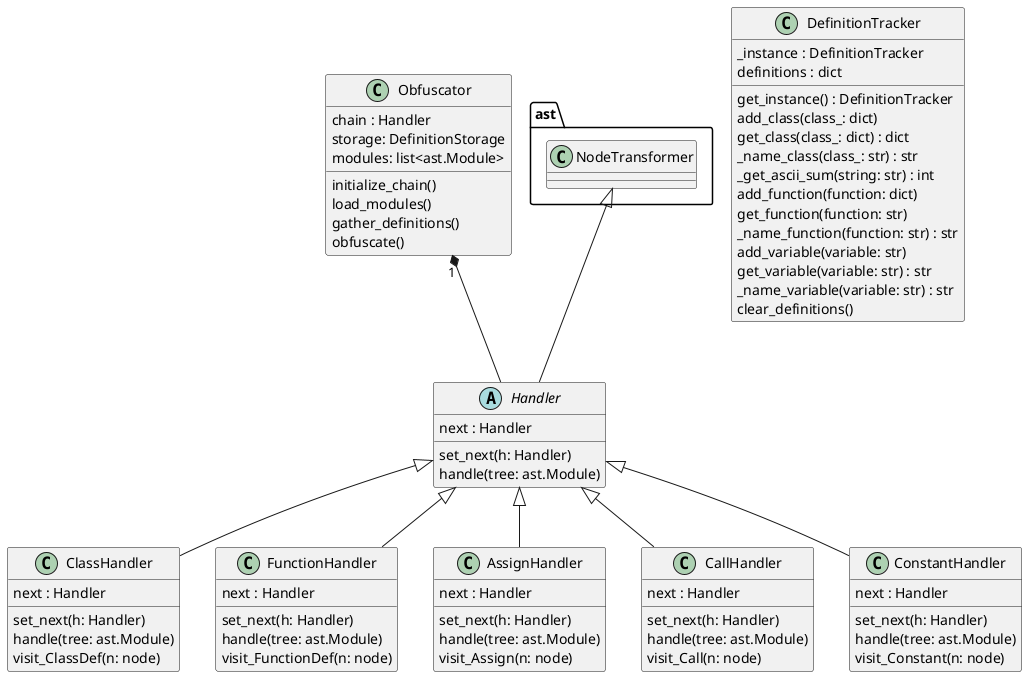 @startuml
class ast.NodeTransformer {
}

abstract class Handler {
    next : Handler
    set_next(h: Handler)
    handle(tree: ast.Module)
}
class ClassHandler {
    next : Handler
    set_next(h: Handler)
    handle(tree: ast.Module)
    visit_ClassDef(n: node)
}

class FunctionHandler {
    next : Handler
    set_next(h: Handler)
    handle(tree: ast.Module)
    visit_FunctionDef(n: node)
}

class AssignHandler {
    next : Handler
    set_next(h: Handler)
    handle(tree: ast.Module)
    visit_Assign(n: node)
}

class CallHandler {
    next : Handler
    set_next(h: Handler)
    handle(tree: ast.Module)
    visit_Call(n: node)
}

class ConstantHandler {
    next : Handler
    set_next(h: Handler)
    handle(tree: ast.Module)
    visit_Constant(n: node)
}

class Obfuscator {
    chain : Handler
    storage: DefinitionStorage
    modules: list<ast.Module>
    initialize_chain()
    load_modules()
    gather_definitions()
    obfuscate()
}

class DefinitionTracker {
    _instance : DefinitionTracker
    definitions : dict
    get_instance() : DefinitionTracker
    add_class(class_: dict)
    get_class(class_: dict) : dict
    _name_class(class_: str) : str
    _get_ascii_sum(string: str) : int
    add_function(function: dict)
    get_function(function: str)
    _name_function(function: str) : str
    add_variable(variable: str)
    get_variable(variable: str) : str
    _name_variable(variable: str) : str
    clear_definitions()
}

ast.NodeTransformer <|-- Handler
Handler <|-- ClassHandler
Handler <|-- FunctionHandler
Handler <|-- AssignHandler
Handler <|-- CallHandler
Handler <|-- ConstantHandler
Obfuscator "1" *-- Handler
@enduml
